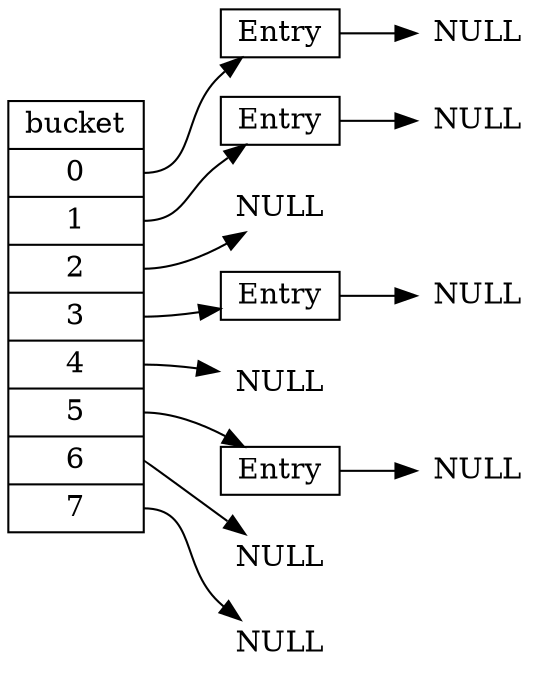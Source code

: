 digraph good_performance_hash {

    rankdir = LR;
    node [shape=record];

    // bucket

    bucket [label="bucket |<0> 0 |<1> 1 |<2> 2 |<3> 3 |<4> 4 |<5> 5 |<6> 6 |<7> 7"];

    // nodes

    node [height=.1];

    node0 [label="Entry"];
    node0_null [label="NULL", shape=plaintext];
    node1 [label="Entry"];
    node1_null [label="NULL", shape=plaintext];
    node2 [label="NULL", shape=plaintext];
    node3 [label="Entry"];
    node3_null [label="NULL", shape=plaintext];
    node4 [label="NULL", shape=plaintext];
    node5 [label="Entry"];
    node5_null [label="NULL", shape=plaintext];
    node6 [label="NULL", shape=plaintext];
    node7 [label="NULL", shape=plaintext];

    bucket:0 -> node0; node0 -> node0_null;
    bucket:1 -> node1; node1 -> node1_null;
    bucket:2 -> node2;
    bucket:3 -> node3; node3 -> node3_null;
    bucket:4 -> node4;
    bucket:5 -> node5; node5 -> node5_null;
    bucket:6 -> node6;
    bucket:7 -> node7;
}
